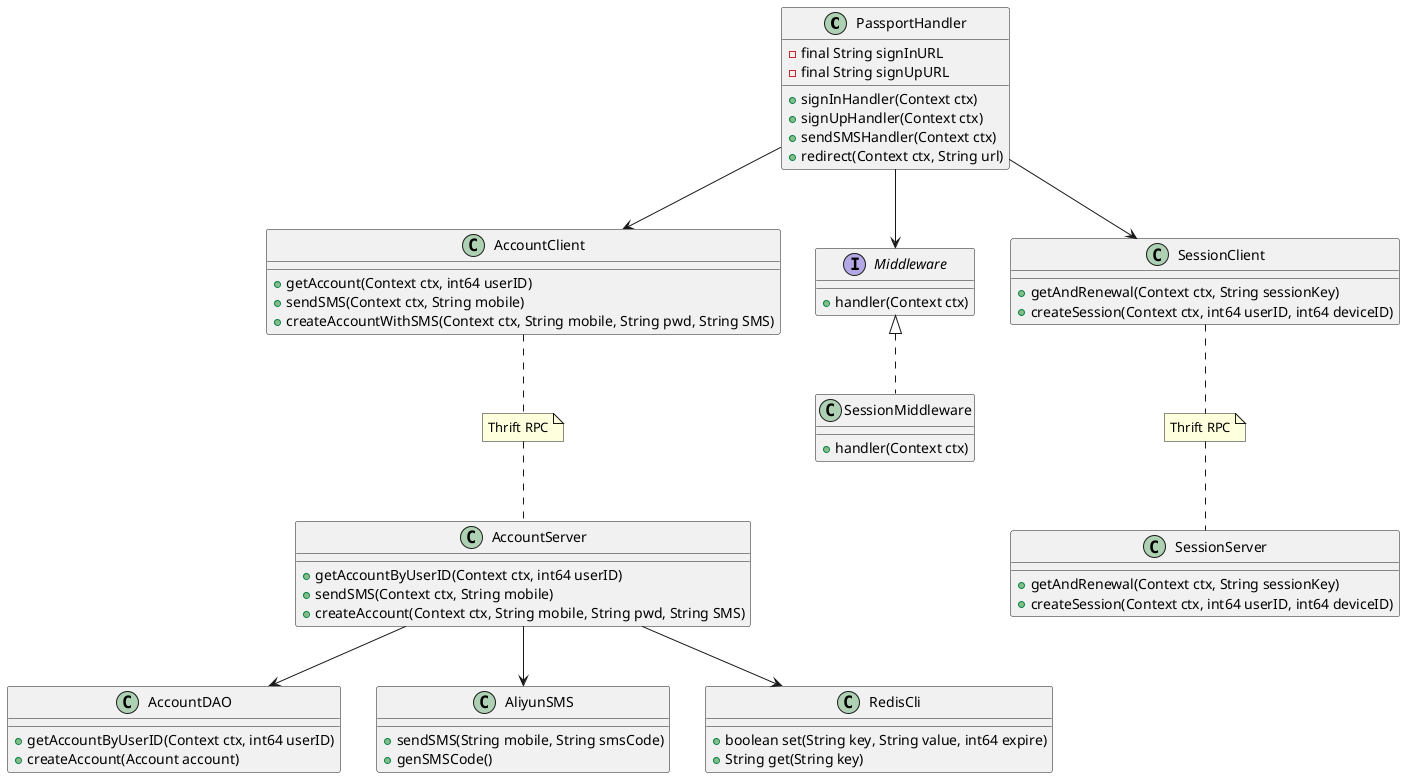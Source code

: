 @startuml

class PassportHandler{
    - final String signInURL
    - final String signUpURL
    + signInHandler(Context ctx)
    + signUpHandler(Context ctx)
    + sendSMSHandler(Context ctx)
    + redirect(Context ctx, String url)
}

PassportHandler --> AccountClient
PassportHandler --> Middleware
PassportHandler --> SessionClient

interface Middleware {
    + handler(Context ctx)
}

class SessionMiddleware implements Middleware {
    + handler(Context ctx)
}

class SessionClient {
    + getAndRenewal(Context ctx, String sessionKey)
    + createSession(Context ctx, int64 userID, int64 deviceID)
}

note "Thrift RPC" as n1
SessionClient ..n1
n1.. SessionServer

class SessionServer {
    + getAndRenewal(Context ctx, String sessionKey)
    + createSession(Context ctx, int64 userID, int64 deviceID)
}

class AccountClient {
    + getAccount(Context ctx, int64 userID)
    + sendSMS(Context ctx, String mobile)
    + createAccountWithSMS(Context ctx, String mobile, String pwd, String SMS)
}

note "Thrift RPC" as n2
AccountClient ..n2
n2.. AccountServer

class AccountServer {
    + getAccountByUserID(Context ctx, int64 userID)
    + sendSMS(Context ctx, String mobile)
    + createAccount(Context ctx, String mobile, String pwd, String SMS)
}

AccountServer --> AccountDAO
AccountServer --> AliyunSMS
AccountServer --> RedisCli

class AccountDAO {
    + getAccountByUserID(Context ctx, int64 userID)
    + createAccount(Account account)
}

class AliyunSMS {
    + sendSMS(String mobile, String smsCode)
    + genSMSCode()
}

class RedisCli {
    + boolean set(String key, String value, int64 expire)
    + String get(String key)
}

@enduml
